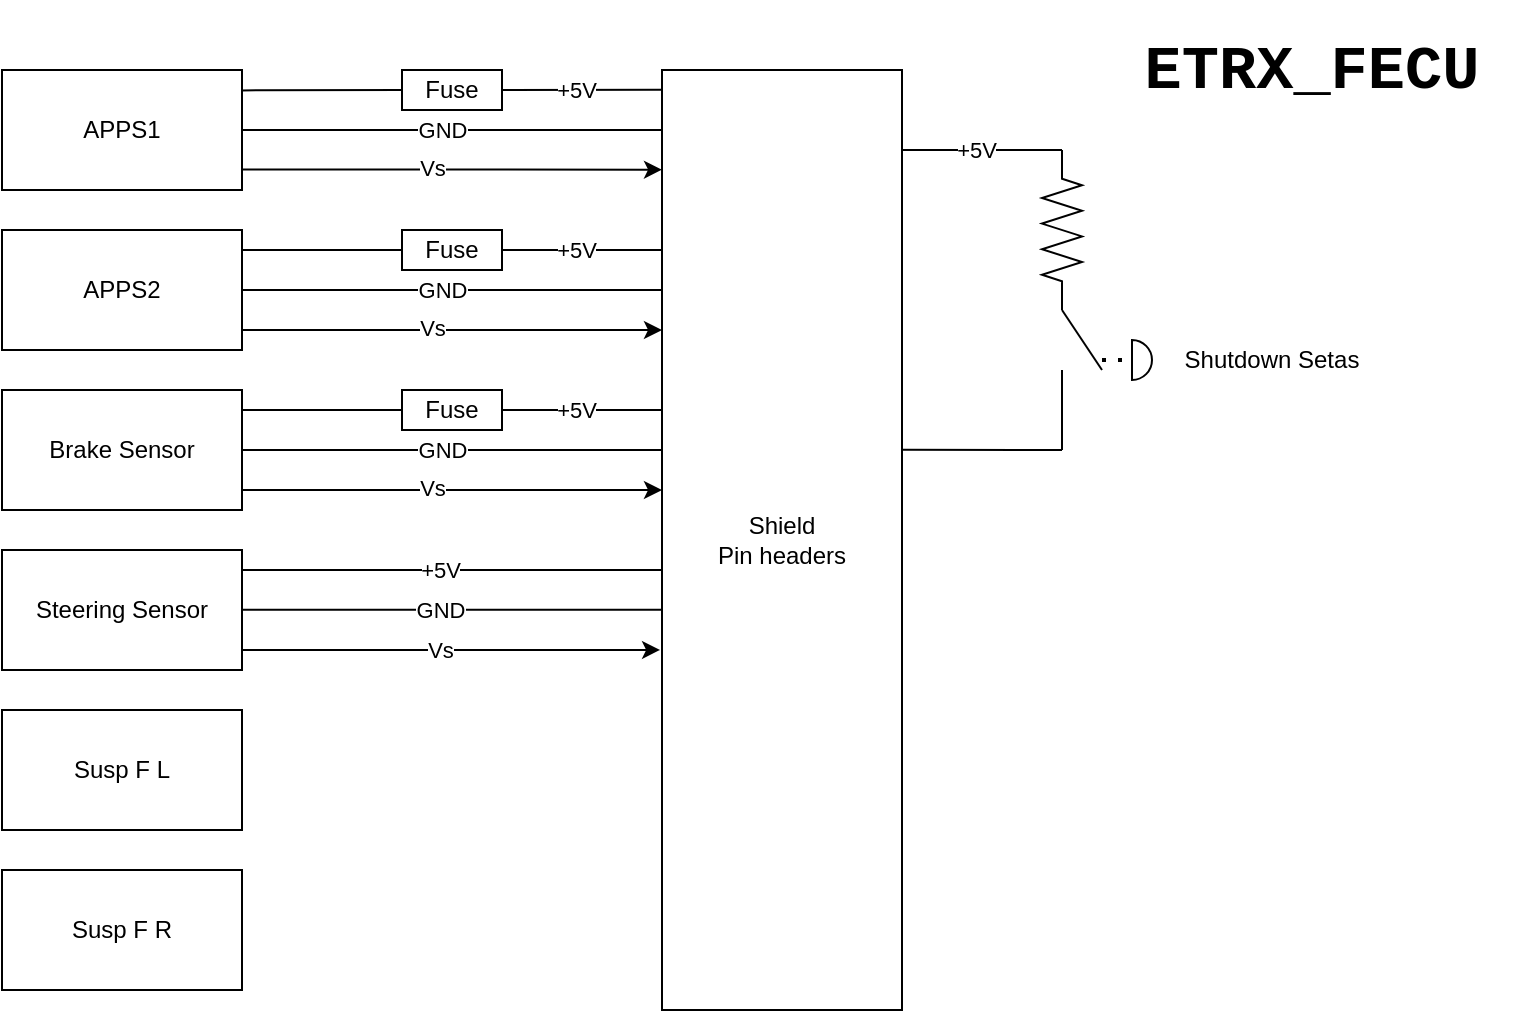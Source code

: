 <mxfile version="22.1.7" type="device">
  <diagram name="Pàgina-1" id="8abpHyJs1kc1G5gvocYW">
    <mxGraphModel dx="1195" dy="622" grid="1" gridSize="10" guides="1" tooltips="1" connect="1" arrows="1" fold="1" page="1" pageScale="1" pageWidth="827" pageHeight="1169" math="0" shadow="0">
      <root>
        <mxCell id="0" />
        <mxCell id="1" parent="0" />
        <mxCell id="pSaJIkGriDd8Vi6PSLmC-13" value="" style="edgeStyle=orthogonalEdgeStyle;rounded=0;orthogonalLoop=1;jettySize=auto;html=1;entryX=0;entryY=0.106;entryDx=0;entryDy=0;entryPerimeter=0;" edge="1" parent="1" source="pSaJIkGriDd8Vi6PSLmC-1" target="pSaJIkGriDd8Vi6PSLmC-53">
          <mxGeometry relative="1" as="geometry">
            <mxPoint x="280" y="100" as="targetPoint" />
            <Array as="points">
              <mxPoint x="220" y="100" />
            </Array>
          </mxGeometry>
        </mxCell>
        <mxCell id="pSaJIkGriDd8Vi6PSLmC-20" value="Vs" style="edgeLabel;html=1;align=center;verticalAlign=middle;resizable=0;points=[];" vertex="1" connectable="0" parent="pSaJIkGriDd8Vi6PSLmC-13">
          <mxGeometry x="-0.183" y="1" relative="1" as="geometry">
            <mxPoint x="9" as="offset" />
          </mxGeometry>
        </mxCell>
        <mxCell id="pSaJIkGriDd8Vi6PSLmC-1" value="APPS1" style="rounded=0;whiteSpace=wrap;html=1;" vertex="1" parent="1">
          <mxGeometry x="60" y="50" width="120" height="60" as="geometry" />
        </mxCell>
        <mxCell id="pSaJIkGriDd8Vi6PSLmC-2" value="APPS2" style="rounded=0;whiteSpace=wrap;html=1;" vertex="1" parent="1">
          <mxGeometry x="60" y="130" width="120" height="60" as="geometry" />
        </mxCell>
        <mxCell id="pSaJIkGriDd8Vi6PSLmC-3" value="Brake Sensor" style="rounded=0;whiteSpace=wrap;html=1;" vertex="1" parent="1">
          <mxGeometry x="60" y="210" width="120" height="60" as="geometry" />
        </mxCell>
        <mxCell id="pSaJIkGriDd8Vi6PSLmC-4" value="Steering Sensor" style="rounded=0;whiteSpace=wrap;html=1;" vertex="1" parent="1">
          <mxGeometry x="60" y="290" width="120" height="60" as="geometry" />
        </mxCell>
        <mxCell id="pSaJIkGriDd8Vi6PSLmC-5" value="Susp F L" style="rounded=0;whiteSpace=wrap;html=1;" vertex="1" parent="1">
          <mxGeometry x="60" y="370" width="120" height="60" as="geometry" />
        </mxCell>
        <mxCell id="pSaJIkGriDd8Vi6PSLmC-6" value="Susp F R" style="rounded=0;whiteSpace=wrap;html=1;" vertex="1" parent="1">
          <mxGeometry x="60" y="450" width="120" height="60" as="geometry" />
        </mxCell>
        <mxCell id="pSaJIkGriDd8Vi6PSLmC-8" value="&lt;h1&gt;&lt;font style=&quot;font-size: 31px;&quot; face=&quot;Courier New&quot;&gt;ETRX_FECU&lt;/font&gt;&lt;/h1&gt;" style="text;html=1;strokeColor=none;fillColor=none;align=center;verticalAlign=middle;whiteSpace=wrap;rounded=0;" vertex="1" parent="1">
          <mxGeometry x="610" y="20" width="210" height="60" as="geometry" />
        </mxCell>
        <mxCell id="pSaJIkGriDd8Vi6PSLmC-51" value="Fuse" style="rounded=0;whiteSpace=wrap;html=1;" vertex="1" parent="1">
          <mxGeometry x="260" y="50" width="50" height="20" as="geometry" />
        </mxCell>
        <mxCell id="pSaJIkGriDd8Vi6PSLmC-53" value="Shield&lt;br&gt;Pin headers" style="rounded=0;whiteSpace=wrap;html=1;" vertex="1" parent="1">
          <mxGeometry x="390" y="50" width="120" height="470" as="geometry" />
        </mxCell>
        <mxCell id="pSaJIkGriDd8Vi6PSLmC-72" value="" style="endArrow=classic;html=1;rounded=0;exitX=1;exitY=0.25;exitDx=0;exitDy=0;entryX=-0.008;entryY=0.617;entryDx=0;entryDy=0;entryPerimeter=0;" edge="1" parent="1" target="pSaJIkGriDd8Vi6PSLmC-53">
          <mxGeometry width="50" height="50" relative="1" as="geometry">
            <mxPoint x="180" y="340" as="sourcePoint" />
            <mxPoint x="386" y="340" as="targetPoint" />
          </mxGeometry>
        </mxCell>
        <mxCell id="pSaJIkGriDd8Vi6PSLmC-102" value="Vs" style="edgeLabel;html=1;align=center;verticalAlign=middle;resizable=0;points=[];" vertex="1" connectable="0" parent="pSaJIkGriDd8Vi6PSLmC-72">
          <mxGeometry x="-0.056" relative="1" as="geometry">
            <mxPoint as="offset" />
          </mxGeometry>
        </mxCell>
        <mxCell id="pSaJIkGriDd8Vi6PSLmC-74" value="" style="endArrow=none;html=1;rounded=0;entryX=0;entryY=0.5;entryDx=0;entryDy=0;exitX=0.998;exitY=0.17;exitDx=0;exitDy=0;exitPerimeter=0;" edge="1" parent="1" source="pSaJIkGriDd8Vi6PSLmC-1" target="pSaJIkGriDd8Vi6PSLmC-51">
          <mxGeometry width="50" height="50" relative="1" as="geometry">
            <mxPoint x="280" y="270" as="sourcePoint" />
            <mxPoint x="330" y="220" as="targetPoint" />
          </mxGeometry>
        </mxCell>
        <mxCell id="pSaJIkGriDd8Vi6PSLmC-75" value="" style="endArrow=none;html=1;rounded=0;exitX=1;exitY=0.5;exitDx=0;exitDy=0;entryX=-0.001;entryY=0.021;entryDx=0;entryDy=0;entryPerimeter=0;" edge="1" parent="1" source="pSaJIkGriDd8Vi6PSLmC-51" target="pSaJIkGriDd8Vi6PSLmC-53">
          <mxGeometry width="50" height="50" relative="1" as="geometry">
            <mxPoint x="310" y="110" as="sourcePoint" />
            <mxPoint x="360" y="60" as="targetPoint" />
          </mxGeometry>
        </mxCell>
        <mxCell id="pSaJIkGriDd8Vi6PSLmC-76" value="+5V" style="edgeLabel;html=1;align=center;verticalAlign=middle;resizable=0;points=[];" vertex="1" connectable="0" parent="pSaJIkGriDd8Vi6PSLmC-75">
          <mxGeometry x="-0.08" relative="1" as="geometry">
            <mxPoint as="offset" />
          </mxGeometry>
        </mxCell>
        <mxCell id="pSaJIkGriDd8Vi6PSLmC-77" value="" style="endArrow=none;html=1;rounded=0;exitX=1;exitY=0.5;exitDx=0;exitDy=0;" edge="1" parent="1" source="pSaJIkGriDd8Vi6PSLmC-1">
          <mxGeometry width="50" height="50" relative="1" as="geometry">
            <mxPoint x="280" y="110" as="sourcePoint" />
            <mxPoint x="390" y="80" as="targetPoint" />
          </mxGeometry>
        </mxCell>
        <mxCell id="pSaJIkGriDd8Vi6PSLmC-79" value="GND" style="edgeLabel;html=1;align=center;verticalAlign=middle;resizable=0;points=[];" vertex="1" connectable="0" parent="pSaJIkGriDd8Vi6PSLmC-77">
          <mxGeometry x="-0.141" relative="1" as="geometry">
            <mxPoint x="10" as="offset" />
          </mxGeometry>
        </mxCell>
        <mxCell id="pSaJIkGriDd8Vi6PSLmC-80" value="" style="edgeStyle=orthogonalEdgeStyle;rounded=0;orthogonalLoop=1;jettySize=auto;html=1;entryX=0;entryY=0.106;entryDx=0;entryDy=0;entryPerimeter=0;" edge="1" parent="1">
          <mxGeometry relative="1" as="geometry">
            <mxPoint x="180" y="180" as="sourcePoint" />
            <mxPoint x="390" y="180" as="targetPoint" />
            <Array as="points">
              <mxPoint x="220" y="180" />
            </Array>
          </mxGeometry>
        </mxCell>
        <mxCell id="pSaJIkGriDd8Vi6PSLmC-81" value="Vs" style="edgeLabel;html=1;align=center;verticalAlign=middle;resizable=0;points=[];" vertex="1" connectable="0" parent="pSaJIkGriDd8Vi6PSLmC-80">
          <mxGeometry x="-0.183" y="1" relative="1" as="geometry">
            <mxPoint x="9" as="offset" />
          </mxGeometry>
        </mxCell>
        <mxCell id="pSaJIkGriDd8Vi6PSLmC-82" value="Fuse" style="rounded=0;whiteSpace=wrap;html=1;" vertex="1" parent="1">
          <mxGeometry x="260" y="130" width="50" height="20" as="geometry" />
        </mxCell>
        <mxCell id="pSaJIkGriDd8Vi6PSLmC-83" value="" style="endArrow=none;html=1;rounded=0;entryX=0;entryY=0.5;entryDx=0;entryDy=0;exitX=0.998;exitY=0.17;exitDx=0;exitDy=0;exitPerimeter=0;" edge="1" parent="1" target="pSaJIkGriDd8Vi6PSLmC-82">
          <mxGeometry width="50" height="50" relative="1" as="geometry">
            <mxPoint x="180" y="140" as="sourcePoint" />
            <mxPoint x="330" y="300" as="targetPoint" />
          </mxGeometry>
        </mxCell>
        <mxCell id="pSaJIkGriDd8Vi6PSLmC-84" value="" style="endArrow=none;html=1;rounded=0;exitX=1;exitY=0.5;exitDx=0;exitDy=0;entryX=-0.001;entryY=0.021;entryDx=0;entryDy=0;entryPerimeter=0;" edge="1" parent="1" source="pSaJIkGriDd8Vi6PSLmC-82">
          <mxGeometry width="50" height="50" relative="1" as="geometry">
            <mxPoint x="310" y="190" as="sourcePoint" />
            <mxPoint x="390" y="140" as="targetPoint" />
          </mxGeometry>
        </mxCell>
        <mxCell id="pSaJIkGriDd8Vi6PSLmC-85" value="+5V" style="edgeLabel;html=1;align=center;verticalAlign=middle;resizable=0;points=[];" vertex="1" connectable="0" parent="pSaJIkGriDd8Vi6PSLmC-84">
          <mxGeometry x="-0.08" relative="1" as="geometry">
            <mxPoint as="offset" />
          </mxGeometry>
        </mxCell>
        <mxCell id="pSaJIkGriDd8Vi6PSLmC-86" value="" style="endArrow=none;html=1;rounded=0;exitX=1;exitY=0.5;exitDx=0;exitDy=0;" edge="1" parent="1">
          <mxGeometry width="50" height="50" relative="1" as="geometry">
            <mxPoint x="180" y="160" as="sourcePoint" />
            <mxPoint x="390" y="160" as="targetPoint" />
          </mxGeometry>
        </mxCell>
        <mxCell id="pSaJIkGriDd8Vi6PSLmC-87" value="GND" style="edgeLabel;html=1;align=center;verticalAlign=middle;resizable=0;points=[];" vertex="1" connectable="0" parent="pSaJIkGriDd8Vi6PSLmC-86">
          <mxGeometry x="-0.141" relative="1" as="geometry">
            <mxPoint x="10" as="offset" />
          </mxGeometry>
        </mxCell>
        <mxCell id="pSaJIkGriDd8Vi6PSLmC-88" value="" style="edgeStyle=orthogonalEdgeStyle;rounded=0;orthogonalLoop=1;jettySize=auto;html=1;entryX=0;entryY=0.106;entryDx=0;entryDy=0;entryPerimeter=0;" edge="1" parent="1">
          <mxGeometry relative="1" as="geometry">
            <mxPoint x="180" y="260" as="sourcePoint" />
            <mxPoint x="390" y="260" as="targetPoint" />
            <Array as="points">
              <mxPoint x="220" y="260" />
            </Array>
          </mxGeometry>
        </mxCell>
        <mxCell id="pSaJIkGriDd8Vi6PSLmC-89" value="Vs" style="edgeLabel;html=1;align=center;verticalAlign=middle;resizable=0;points=[];" vertex="1" connectable="0" parent="pSaJIkGriDd8Vi6PSLmC-88">
          <mxGeometry x="-0.183" y="1" relative="1" as="geometry">
            <mxPoint x="9" as="offset" />
          </mxGeometry>
        </mxCell>
        <mxCell id="pSaJIkGriDd8Vi6PSLmC-90" value="Fuse" style="rounded=0;whiteSpace=wrap;html=1;" vertex="1" parent="1">
          <mxGeometry x="260" y="210" width="50" height="20" as="geometry" />
        </mxCell>
        <mxCell id="pSaJIkGriDd8Vi6PSLmC-91" value="" style="endArrow=none;html=1;rounded=0;entryX=0;entryY=0.5;entryDx=0;entryDy=0;exitX=0.998;exitY=0.17;exitDx=0;exitDy=0;exitPerimeter=0;" edge="1" parent="1" target="pSaJIkGriDd8Vi6PSLmC-90">
          <mxGeometry width="50" height="50" relative="1" as="geometry">
            <mxPoint x="180" y="220" as="sourcePoint" />
            <mxPoint x="330" y="380" as="targetPoint" />
          </mxGeometry>
        </mxCell>
        <mxCell id="pSaJIkGriDd8Vi6PSLmC-92" value="" style="endArrow=none;html=1;rounded=0;exitX=1;exitY=0.5;exitDx=0;exitDy=0;entryX=-0.001;entryY=0.021;entryDx=0;entryDy=0;entryPerimeter=0;" edge="1" parent="1" source="pSaJIkGriDd8Vi6PSLmC-90">
          <mxGeometry width="50" height="50" relative="1" as="geometry">
            <mxPoint x="310" y="270" as="sourcePoint" />
            <mxPoint x="390" y="220" as="targetPoint" />
          </mxGeometry>
        </mxCell>
        <mxCell id="pSaJIkGriDd8Vi6PSLmC-93" value="+5V" style="edgeLabel;html=1;align=center;verticalAlign=middle;resizable=0;points=[];" vertex="1" connectable="0" parent="pSaJIkGriDd8Vi6PSLmC-92">
          <mxGeometry x="-0.08" relative="1" as="geometry">
            <mxPoint as="offset" />
          </mxGeometry>
        </mxCell>
        <mxCell id="pSaJIkGriDd8Vi6PSLmC-94" value="" style="endArrow=none;html=1;rounded=0;exitX=1;exitY=0.5;exitDx=0;exitDy=0;" edge="1" parent="1">
          <mxGeometry width="50" height="50" relative="1" as="geometry">
            <mxPoint x="180" y="240" as="sourcePoint" />
            <mxPoint x="390" y="240" as="targetPoint" />
          </mxGeometry>
        </mxCell>
        <mxCell id="pSaJIkGriDd8Vi6PSLmC-95" value="GND" style="edgeLabel;html=1;align=center;verticalAlign=middle;resizable=0;points=[];" vertex="1" connectable="0" parent="pSaJIkGriDd8Vi6PSLmC-94">
          <mxGeometry x="-0.141" relative="1" as="geometry">
            <mxPoint x="10" as="offset" />
          </mxGeometry>
        </mxCell>
        <mxCell id="pSaJIkGriDd8Vi6PSLmC-97" value="" style="endArrow=none;html=1;rounded=0;exitX=0.998;exitY=0.17;exitDx=0;exitDy=0;exitPerimeter=0;" edge="1" parent="1">
          <mxGeometry width="50" height="50" relative="1" as="geometry">
            <mxPoint x="180" y="300" as="sourcePoint" />
            <mxPoint x="390" y="300" as="targetPoint" />
          </mxGeometry>
        </mxCell>
        <mxCell id="pSaJIkGriDd8Vi6PSLmC-98" value="+5V" style="edgeLabel;html=1;align=center;verticalAlign=middle;resizable=0;points=[];" vertex="1" connectable="0" parent="pSaJIkGriDd8Vi6PSLmC-97">
          <mxGeometry x="-0.063" relative="1" as="geometry">
            <mxPoint as="offset" />
          </mxGeometry>
        </mxCell>
        <mxCell id="pSaJIkGriDd8Vi6PSLmC-100" value="" style="endArrow=none;html=1;rounded=0;exitX=0.998;exitY=0.17;exitDx=0;exitDy=0;exitPerimeter=0;" edge="1" parent="1">
          <mxGeometry width="50" height="50" relative="1" as="geometry">
            <mxPoint x="180" y="319.86" as="sourcePoint" />
            <mxPoint x="390" y="319.86" as="targetPoint" />
          </mxGeometry>
        </mxCell>
        <mxCell id="pSaJIkGriDd8Vi6PSLmC-101" value="GND" style="edgeLabel;html=1;align=center;verticalAlign=middle;resizable=0;points=[];" vertex="1" connectable="0" parent="pSaJIkGriDd8Vi6PSLmC-100">
          <mxGeometry x="-0.063" relative="1" as="geometry">
            <mxPoint as="offset" />
          </mxGeometry>
        </mxCell>
        <mxCell id="pSaJIkGriDd8Vi6PSLmC-103" value="" style="endArrow=none;html=1;rounded=0;exitX=1;exitY=0.5;exitDx=0;exitDy=0;entryX=-0.001;entryY=0.021;entryDx=0;entryDy=0;entryPerimeter=0;" edge="1" parent="1">
          <mxGeometry width="50" height="50" relative="1" as="geometry">
            <mxPoint x="510" y="90" as="sourcePoint" />
            <mxPoint x="590" y="90" as="targetPoint" />
          </mxGeometry>
        </mxCell>
        <mxCell id="pSaJIkGriDd8Vi6PSLmC-104" value="+5V" style="edgeLabel;html=1;align=center;verticalAlign=middle;resizable=0;points=[];" vertex="1" connectable="0" parent="pSaJIkGriDd8Vi6PSLmC-103">
          <mxGeometry x="-0.08" relative="1" as="geometry">
            <mxPoint as="offset" />
          </mxGeometry>
        </mxCell>
        <mxCell id="pSaJIkGriDd8Vi6PSLmC-105" value="" style="pointerEvents=1;verticalLabelPosition=bottom;shadow=0;dashed=0;align=center;html=1;verticalAlign=top;shape=mxgraph.electrical.resistors.resistor_2;rotation=90;" vertex="1" parent="1">
          <mxGeometry x="550" y="120" width="80" height="20" as="geometry" />
        </mxCell>
        <mxCell id="pSaJIkGriDd8Vi6PSLmC-106" value="" style="endArrow=none;html=1;rounded=0;entryX=1;entryY=0.5;entryDx=0;entryDy=0;entryPerimeter=0;" edge="1" parent="1" target="pSaJIkGriDd8Vi6PSLmC-105">
          <mxGeometry width="50" height="50" relative="1" as="geometry">
            <mxPoint x="610" y="200" as="sourcePoint" />
            <mxPoint x="650" y="150" as="targetPoint" />
          </mxGeometry>
        </mxCell>
        <mxCell id="pSaJIkGriDd8Vi6PSLmC-107" value="" style="endArrow=none;html=1;rounded=0;" edge="1" parent="1">
          <mxGeometry width="50" height="50" relative="1" as="geometry">
            <mxPoint x="590" y="240" as="sourcePoint" />
            <mxPoint x="590" y="200" as="targetPoint" />
          </mxGeometry>
        </mxCell>
        <mxCell id="pSaJIkGriDd8Vi6PSLmC-108" value="" style="endArrow=none;html=1;rounded=0;exitX=1;exitY=0.404;exitDx=0;exitDy=0;exitPerimeter=0;" edge="1" parent="1" source="pSaJIkGriDd8Vi6PSLmC-53">
          <mxGeometry width="50" height="50" relative="1" as="geometry">
            <mxPoint x="610" y="260" as="sourcePoint" />
            <mxPoint x="590" y="240" as="targetPoint" />
          </mxGeometry>
        </mxCell>
        <mxCell id="pSaJIkGriDd8Vi6PSLmC-109" value="" style="endArrow=none;dashed=1;html=1;dashPattern=1 3;strokeWidth=2;rounded=0;" edge="1" parent="1">
          <mxGeometry width="50" height="50" relative="1" as="geometry">
            <mxPoint x="610" y="194.96" as="sourcePoint" />
            <mxPoint x="630" y="194.96" as="targetPoint" />
          </mxGeometry>
        </mxCell>
        <mxCell id="pSaJIkGriDd8Vi6PSLmC-110" value="" style="verticalLabelPosition=bottom;verticalAlign=top;html=1;shape=mxgraph.basic.half_circle;rotation=-90;" vertex="1" parent="1">
          <mxGeometry x="620" y="190" width="20" height="10" as="geometry" />
        </mxCell>
        <mxCell id="pSaJIkGriDd8Vi6PSLmC-116" value="Shutdown Setas" style="text;html=1;strokeColor=none;fillColor=none;align=center;verticalAlign=middle;whiteSpace=wrap;rounded=0;" vertex="1" parent="1">
          <mxGeometry x="640" y="180" width="110" height="30" as="geometry" />
        </mxCell>
      </root>
    </mxGraphModel>
  </diagram>
</mxfile>
